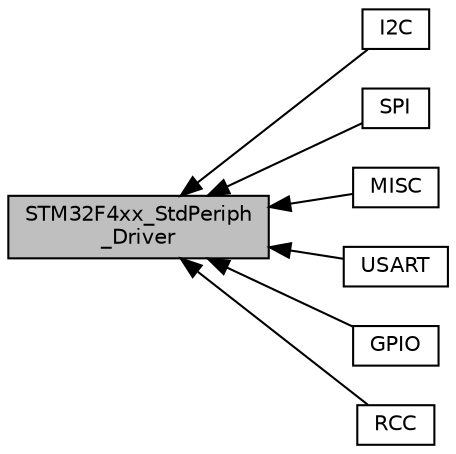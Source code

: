 digraph "STM32F4xx_StdPeriph_Driver"
{
  edge [fontname="Helvetica",fontsize="10",labelfontname="Helvetica",labelfontsize="10"];
  node [fontname="Helvetica",fontsize="10",shape=record];
  rankdir=LR;
  Node0 [label="STM32F4xx_StdPeriph\l_Driver",height=0.2,width=0.4,color="black", fillcolor="grey75", style="filled", fontcolor="black"];
  Node3 [label="I2C",height=0.2,width=0.4,color="black", fillcolor="white", style="filled",URL="$group___i2_c.html",tooltip="I2C driver modules. "];
  Node5 [label="SPI",height=0.2,width=0.4,color="black", fillcolor="white", style="filled",URL="$group___s_p_i.html",tooltip="SPI driver modules. "];
  Node1 [label="MISC",height=0.2,width=0.4,color="black", fillcolor="white", style="filled",URL="$group___m_i_s_c.html",tooltip="MISC driver modules. "];
  Node6 [label="USART",height=0.2,width=0.4,color="black", fillcolor="white", style="filled",URL="$group___u_s_a_r_t.html",tooltip="USART driver modules. "];
  Node2 [label="GPIO",height=0.2,width=0.4,color="black", fillcolor="white", style="filled",URL="$group___g_p_i_o.html",tooltip="GPIO driver modules. "];
  Node4 [label="RCC",height=0.2,width=0.4,color="black", fillcolor="white", style="filled",URL="$group___r_c_c.html",tooltip="RCC driver modules. "];
  Node0->Node1 [shape=plaintext, dir="back", style="solid"];
  Node0->Node2 [shape=plaintext, dir="back", style="solid"];
  Node0->Node3 [shape=plaintext, dir="back", style="solid"];
  Node0->Node4 [shape=plaintext, dir="back", style="solid"];
  Node0->Node5 [shape=plaintext, dir="back", style="solid"];
  Node0->Node6 [shape=plaintext, dir="back", style="solid"];
}
